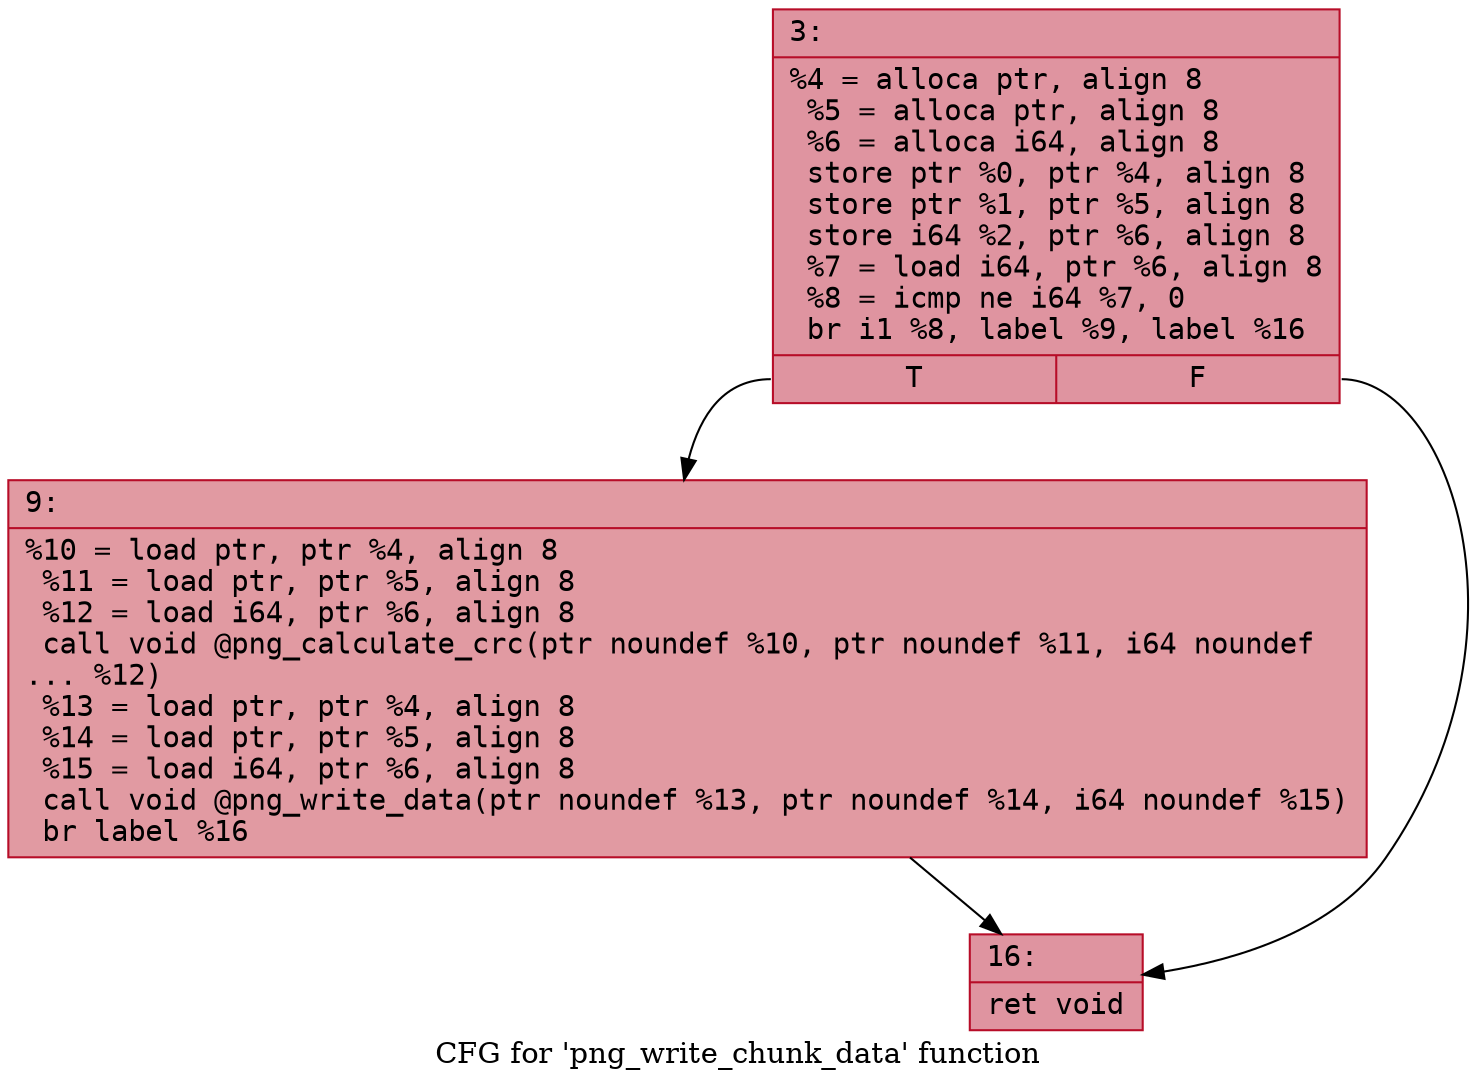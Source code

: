 digraph "CFG for 'png_write_chunk_data' function" {
	label="CFG for 'png_write_chunk_data' function";

	Node0x6000023b27b0 [shape=record,color="#b70d28ff", style=filled, fillcolor="#b70d2870" fontname="Courier",label="{3:\l|  %4 = alloca ptr, align 8\l  %5 = alloca ptr, align 8\l  %6 = alloca i64, align 8\l  store ptr %0, ptr %4, align 8\l  store ptr %1, ptr %5, align 8\l  store i64 %2, ptr %6, align 8\l  %7 = load i64, ptr %6, align 8\l  %8 = icmp ne i64 %7, 0\l  br i1 %8, label %9, label %16\l|{<s0>T|<s1>F}}"];
	Node0x6000023b27b0:s0 -> Node0x6000023b2800[tooltip="3 -> 9\nProbability 62.50%" ];
	Node0x6000023b27b0:s1 -> Node0x6000023b2850[tooltip="3 -> 16\nProbability 37.50%" ];
	Node0x6000023b2800 [shape=record,color="#b70d28ff", style=filled, fillcolor="#bb1b2c70" fontname="Courier",label="{9:\l|  %10 = load ptr, ptr %4, align 8\l  %11 = load ptr, ptr %5, align 8\l  %12 = load i64, ptr %6, align 8\l  call void @png_calculate_crc(ptr noundef %10, ptr noundef %11, i64 noundef\l... %12)\l  %13 = load ptr, ptr %4, align 8\l  %14 = load ptr, ptr %5, align 8\l  %15 = load i64, ptr %6, align 8\l  call void @png_write_data(ptr noundef %13, ptr noundef %14, i64 noundef %15)\l  br label %16\l}"];
	Node0x6000023b2800 -> Node0x6000023b2850[tooltip="9 -> 16\nProbability 100.00%" ];
	Node0x6000023b2850 [shape=record,color="#b70d28ff", style=filled, fillcolor="#b70d2870" fontname="Courier",label="{16:\l|  ret void\l}"];
}
